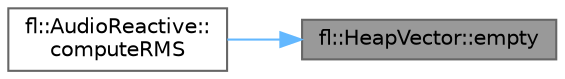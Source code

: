 digraph "fl::HeapVector::empty"
{
 // INTERACTIVE_SVG=YES
 // LATEX_PDF_SIZE
  bgcolor="transparent";
  edge [fontname=Helvetica,fontsize=10,labelfontname=Helvetica,labelfontsize=10];
  node [fontname=Helvetica,fontsize=10,shape=box,height=0.2,width=0.4];
  rankdir="RL";
  Node1 [id="Node000001",label="fl::HeapVector::empty",height=0.2,width=0.4,color="gray40", fillcolor="grey60", style="filled", fontcolor="black",tooltip=" "];
  Node1 -> Node2 [id="edge1_Node000001_Node000002",dir="back",color="steelblue1",style="solid",tooltip=" "];
  Node2 [id="Node000002",label="fl::AudioReactive::\lcomputeRMS",height=0.2,width=0.4,color="grey40", fillcolor="white", style="filled",URL="$d3/d40/classfl_1_1_audio_reactive_a643836102f3671424b830198a0b92632.html#a643836102f3671424b830198a0b92632",tooltip=" "];
}
